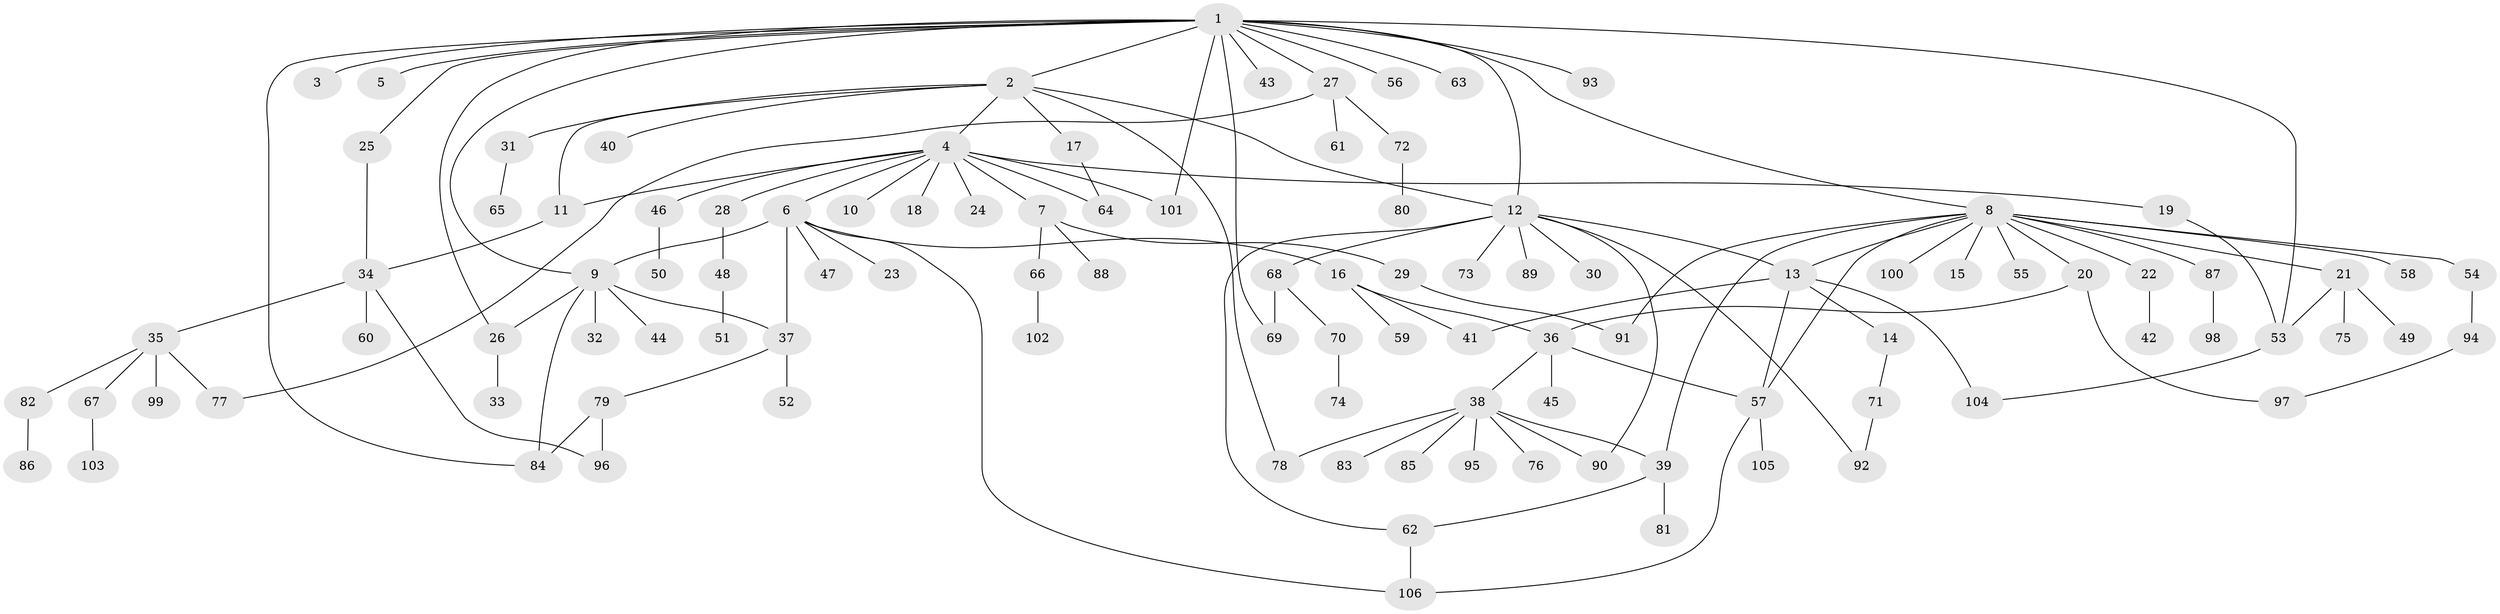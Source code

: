 // Generated by graph-tools (version 1.1) at 2025/48/03/09/25 04:48:27]
// undirected, 106 vertices, 135 edges
graph export_dot {
graph [start="1"]
  node [color=gray90,style=filled];
  1;
  2;
  3;
  4;
  5;
  6;
  7;
  8;
  9;
  10;
  11;
  12;
  13;
  14;
  15;
  16;
  17;
  18;
  19;
  20;
  21;
  22;
  23;
  24;
  25;
  26;
  27;
  28;
  29;
  30;
  31;
  32;
  33;
  34;
  35;
  36;
  37;
  38;
  39;
  40;
  41;
  42;
  43;
  44;
  45;
  46;
  47;
  48;
  49;
  50;
  51;
  52;
  53;
  54;
  55;
  56;
  57;
  58;
  59;
  60;
  61;
  62;
  63;
  64;
  65;
  66;
  67;
  68;
  69;
  70;
  71;
  72;
  73;
  74;
  75;
  76;
  77;
  78;
  79;
  80;
  81;
  82;
  83;
  84;
  85;
  86;
  87;
  88;
  89;
  90;
  91;
  92;
  93;
  94;
  95;
  96;
  97;
  98;
  99;
  100;
  101;
  102;
  103;
  104;
  105;
  106;
  1 -- 2;
  1 -- 3;
  1 -- 5;
  1 -- 8;
  1 -- 9;
  1 -- 12;
  1 -- 25;
  1 -- 26;
  1 -- 27;
  1 -- 43;
  1 -- 53;
  1 -- 56;
  1 -- 63;
  1 -- 69;
  1 -- 84;
  1 -- 93;
  1 -- 101;
  2 -- 4;
  2 -- 11;
  2 -- 12;
  2 -- 17;
  2 -- 31;
  2 -- 40;
  2 -- 78;
  4 -- 6;
  4 -- 7;
  4 -- 10;
  4 -- 11;
  4 -- 18;
  4 -- 19;
  4 -- 24;
  4 -- 28;
  4 -- 46;
  4 -- 64;
  4 -- 101;
  6 -- 9;
  6 -- 16;
  6 -- 23;
  6 -- 37;
  6 -- 47;
  6 -- 106;
  7 -- 29;
  7 -- 66;
  7 -- 88;
  8 -- 13;
  8 -- 15;
  8 -- 20;
  8 -- 21;
  8 -- 22;
  8 -- 39;
  8 -- 54;
  8 -- 55;
  8 -- 57;
  8 -- 58;
  8 -- 87;
  8 -- 91;
  8 -- 100;
  9 -- 26;
  9 -- 32;
  9 -- 37;
  9 -- 44;
  9 -- 84;
  11 -- 34;
  12 -- 13;
  12 -- 30;
  12 -- 62;
  12 -- 68;
  12 -- 73;
  12 -- 89;
  12 -- 90;
  12 -- 92;
  13 -- 14;
  13 -- 41;
  13 -- 57;
  13 -- 104;
  14 -- 71;
  16 -- 36;
  16 -- 41;
  16 -- 59;
  17 -- 64;
  19 -- 53;
  20 -- 36;
  20 -- 97;
  21 -- 49;
  21 -- 53;
  21 -- 75;
  22 -- 42;
  25 -- 34;
  26 -- 33;
  27 -- 61;
  27 -- 72;
  27 -- 77;
  28 -- 48;
  29 -- 91;
  31 -- 65;
  34 -- 35;
  34 -- 60;
  34 -- 96;
  35 -- 67;
  35 -- 77;
  35 -- 82;
  35 -- 99;
  36 -- 38;
  36 -- 45;
  36 -- 57;
  37 -- 52;
  37 -- 79;
  38 -- 39;
  38 -- 76;
  38 -- 78;
  38 -- 83;
  38 -- 85;
  38 -- 90;
  38 -- 95;
  39 -- 62;
  39 -- 81;
  46 -- 50;
  48 -- 51;
  53 -- 104;
  54 -- 94;
  57 -- 105;
  57 -- 106;
  62 -- 106;
  66 -- 102;
  67 -- 103;
  68 -- 69;
  68 -- 70;
  70 -- 74;
  71 -- 92;
  72 -- 80;
  79 -- 84;
  79 -- 96;
  82 -- 86;
  87 -- 98;
  94 -- 97;
}
